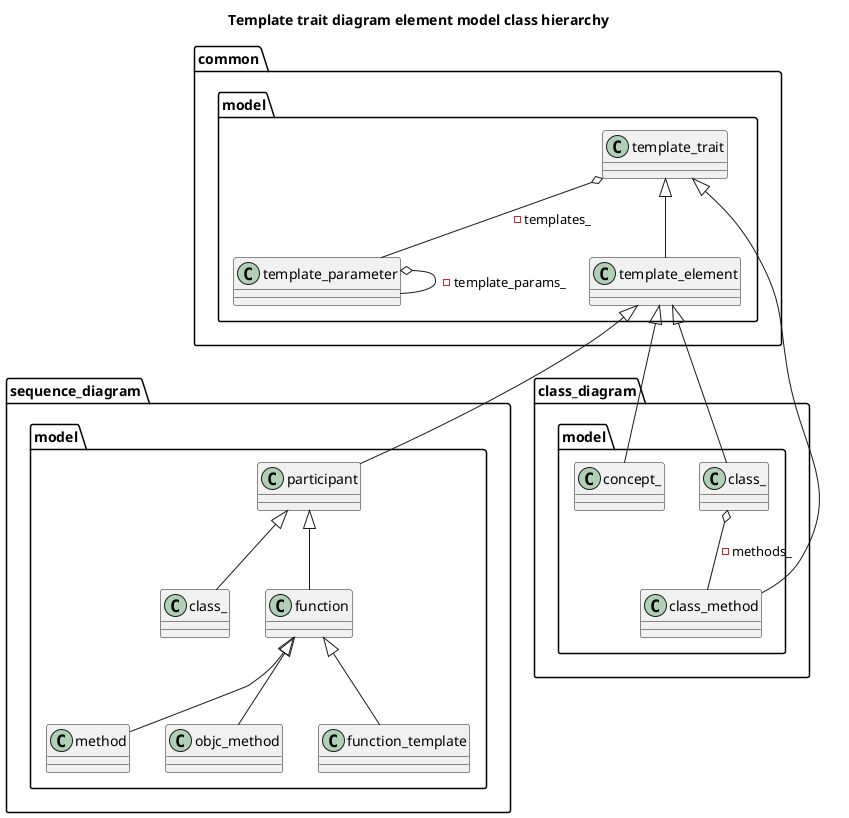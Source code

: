 @startuml
title Template trait diagram element model class hierarchy
package [common] as C_0002532840279361781187 {
package [model] as C_0000669774451444102653 {
class "template_parameter" as C_0001425108501944636238
class C_0001425108501944636238 [[classclanguml_1_1common_1_1model_1_1template__parameter.html{Represents template parameter, template arguments or concept         constraints}]] {
__
}
class "template_trait" as C_0003717723700041732716
class C_0003717723700041732716 [[classclanguml_1_1common_1_1model_1_1template__trait.html{Common interface for template diagram elements.}]] {
__
}
class "template_element" as C_0013384831159811298387
class C_0013384831159811298387 [[classclanguml_1_1common_1_1model_1_1template__element.html{Base class for any element qualified by namespace.}]] {
__
}
}
}
package [class_diagram] as C_0017921336289613804855 {
package [model] as C_0007176993879715460962 {
class "class_method" as C_0001633165731746789371
class C_0001633165731746789371 [[classclanguml_1_1class__diagram_1_1model_1_1class__method.html{Class method model.}]] {
__
}
class "class_" as C_0010336274859733225462
class C_0010336274859733225462 [[classclanguml_1_1class__diagram_1_1model_1_1class__.html{Diagram element representing a class or class template.}]] {
__
}
class "concept_" as C_0010998792414017796003
class C_0010998792414017796003 [[classclanguml_1_1class__diagram_1_1model_1_1concept__.html{Model of C++ concept.}]] {
__
}
}
}
package [sequence_diagram] as C_0012174902727661033893 {
package [model] as C_0017655759046645114118 {
class "participant" as C_0011201726182739961811
class C_0011201726182739961811 [[structclanguml_1_1sequence__diagram_1_1model_1_1participant.html{Base class for various types of sequence diagram participants}]] {
__
}
class "class_" as C_0007084118972955772881
class C_0007084118972955772881 [[structclanguml_1_1sequence__diagram_1_1model_1_1class__.html{Sequence diagram participant representing a class.}]] {
__
}
class "function" as C_0001861107648253454629
class C_0001861107648253454629 [[structclanguml_1_1sequence__diagram_1_1model_1_1function.html{Participant mode representing a free function.}]] {
__
}
class "method" as C_0006541327780382276039
class C_0006541327780382276039 [[structclanguml_1_1sequence__diagram_1_1model_1_1method.html{Participant model representing a method}]] {
__
}
class "objc_method" as C_0013742559556936917396
class C_0013742559556936917396 [[structclanguml_1_1sequence__diagram_1_1model_1_1objc__method.html{objc_method}]] {
__
}
class "function_template" as C_0018241535739946484465
class C_0018241535739946484465 [[structclanguml_1_1sequence__diagram_1_1model_1_1function__template.html{Participant model representing a function template.}]] {
__
}
}
}
C_0001425108501944636238 o-- C_0001425108501944636238 [[{template_params_}]] : -template_params_
C_0003717723700041732716 o-- C_0001425108501944636238 [[{templates_}]] : -templates_
C_0003717723700041732716 <|-- C_0013384831159811298387
C_0003717723700041732716 <|-- C_0001633165731746789371
C_0010336274859733225462 o-- C_0001633165731746789371 [[{methods_}]] : -methods_
C_0013384831159811298387 <|-- C_0010336274859733225462
C_0013384831159811298387 <|-- C_0010998792414017796003
C_0013384831159811298387 <|-- C_0011201726182739961811
C_0011201726182739961811 <|-- C_0007084118972955772881
C_0011201726182739961811 <|-- C_0001861107648253454629
C_0001861107648253454629 <|-- C_0006541327780382276039
C_0001861107648253454629 <|-- C_0013742559556936917396
C_0001861107648253454629 <|-- C_0018241535739946484465

'Generated with clang-uml, version 0.6.1
'LLVM version Ubuntu clang version 19.1.1 (1ubuntu1)
@enduml
